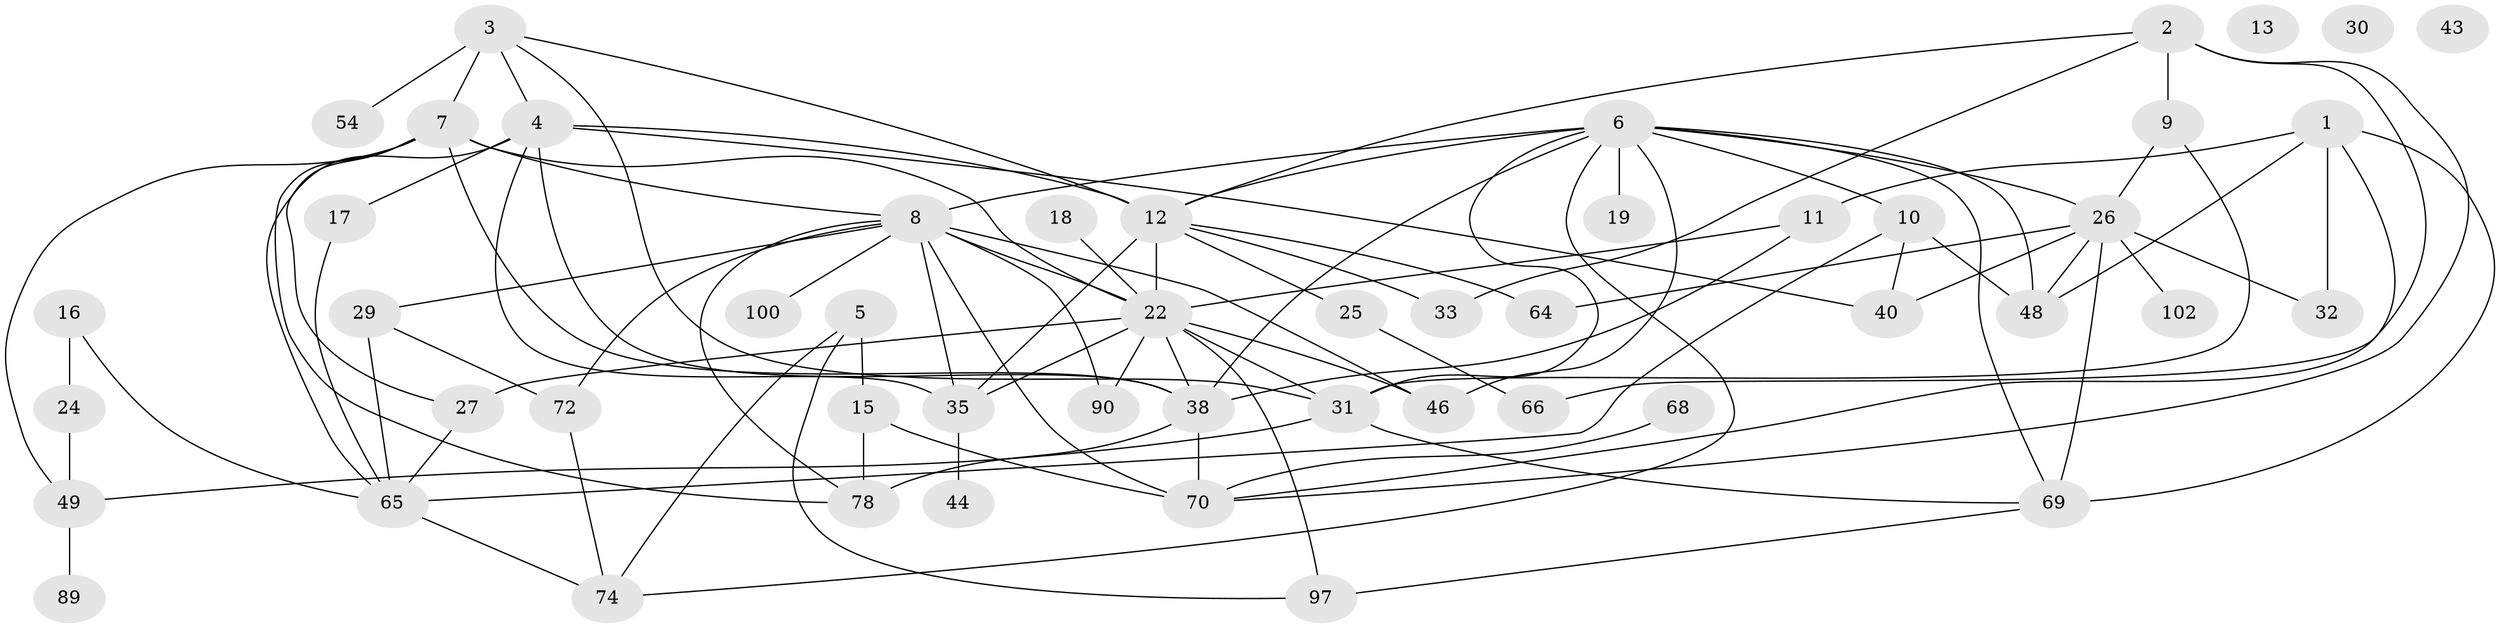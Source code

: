 // original degree distribution, {4: 0.23300970873786409, 3: 0.22330097087378642, 5: 0.1262135922330097, 2: 0.22330097087378642, 0: 0.02912621359223301, 1: 0.1262135922330097, 7: 0.009708737864077669, 6: 0.02912621359223301}
// Generated by graph-tools (version 1.1) at 2025/13/03/09/25 04:13:11]
// undirected, 51 vertices, 96 edges
graph export_dot {
graph [start="1"]
  node [color=gray90,style=filled];
  1 [super="+84"];
  2 [super="+37"];
  3 [super="+23"];
  4 [super="+55"];
  5 [super="+60"];
  6 [super="+53+14+79"];
  7 [super="+21+57"];
  8 [super="+20+36"];
  9;
  10 [super="+52"];
  11 [super="+45"];
  12 [super="+87+77"];
  13;
  15 [super="+91"];
  16 [super="+28"];
  17;
  18;
  19;
  22 [super="+61+76+81"];
  24;
  25;
  26 [super="+42+71"];
  27 [super="+96+63"];
  29;
  30;
  31 [super="+51+73"];
  32 [super="+50+80"];
  33;
  35 [super="+58"];
  38 [super="+47"];
  40;
  43;
  44;
  46;
  48 [super="+56"];
  49;
  54;
  64;
  65 [super="+67"];
  66;
  68;
  69 [super="+75"];
  70 [super="+101"];
  72 [super="+86"];
  74;
  78;
  89 [super="+94"];
  90;
  97 [super="+103"];
  100;
  102;
  1 -- 70;
  1 -- 48;
  1 -- 11;
  1 -- 32;
  1 -- 69;
  2 -- 66;
  2 -- 12;
  2 -- 9;
  2 -- 70;
  2 -- 33;
  3 -- 4;
  3 -- 12;
  3 -- 31;
  3 -- 54;
  3 -- 7 [weight=2];
  4 -- 17;
  4 -- 35;
  4 -- 40;
  4 -- 65;
  4 -- 12;
  4 -- 38 [weight=2];
  5 -- 97;
  5 -- 74;
  5 -- 15;
  6 -- 10;
  6 -- 19;
  6 -- 74;
  6 -- 26;
  6 -- 8;
  6 -- 46;
  6 -- 48 [weight=2];
  6 -- 69;
  6 -- 31;
  6 -- 12;
  6 -- 38 [weight=2];
  7 -- 78;
  7 -- 22 [weight=2];
  7 -- 27;
  7 -- 8;
  7 -- 38;
  7 -- 49;
  8 -- 100;
  8 -- 90;
  8 -- 29;
  8 -- 46;
  8 -- 35;
  8 -- 72;
  8 -- 78;
  8 -- 22 [weight=3];
  8 -- 70;
  9 -- 31;
  9 -- 26;
  10 -- 40;
  10 -- 48;
  10 -- 65;
  11 -- 22;
  11 -- 38;
  12 -- 35;
  12 -- 64;
  12 -- 33;
  12 -- 22 [weight=2];
  12 -- 25;
  15 -- 70;
  15 -- 78;
  16 -- 24;
  16 -- 65;
  17 -- 65;
  18 -- 22;
  22 -- 35;
  22 -- 97;
  22 -- 90;
  22 -- 27 [weight=2];
  22 -- 46;
  22 -- 31;
  22 -- 38;
  24 -- 49;
  25 -- 66;
  26 -- 48;
  26 -- 69;
  26 -- 64;
  26 -- 102;
  26 -- 40;
  26 -- 32;
  27 -- 65;
  29 -- 65;
  29 -- 72;
  31 -- 49;
  31 -- 69;
  35 -- 44;
  38 -- 78;
  38 -- 70;
  49 -- 89;
  65 -- 74;
  68 -- 70;
  69 -- 97;
  72 -- 74;
}
